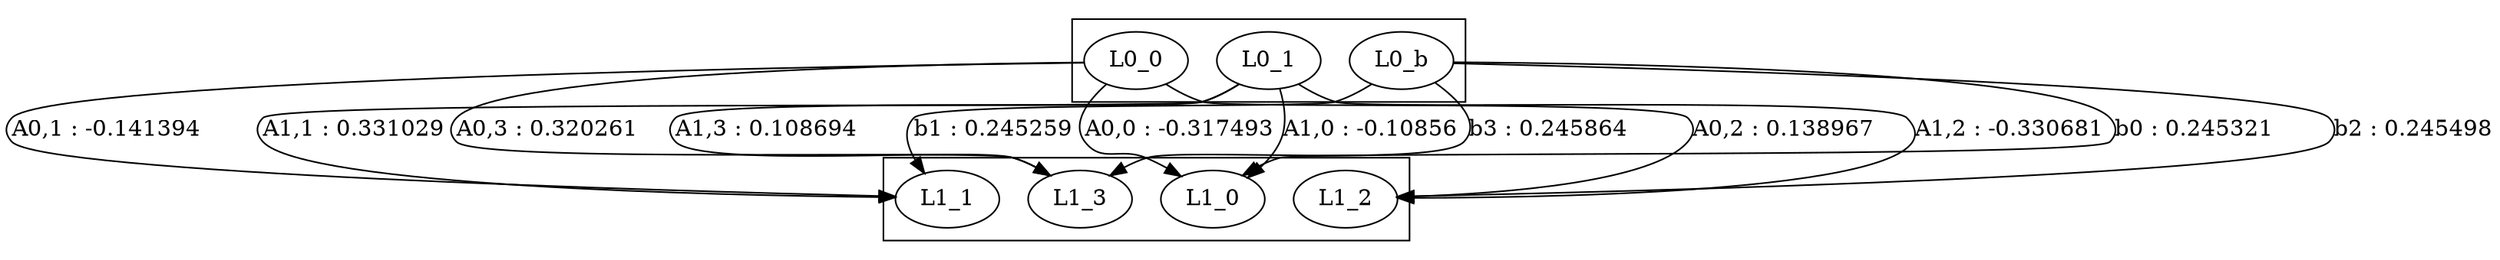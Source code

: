 digraph G {
	subgraph cluster_0 {
		L0_0;
		L0_1;
		L0_b;
	}
	subgraph cluster_1 {
		L1_0;
		L1_1;
		L1_2;
		L1_3;
	}
	L0_0->L1_0 [label = "A0,0 : -0.317493" ];
	L0_1->L1_0 [label = "A1,0 : -0.10856" ];
	L0_b->L1_0 [label = "b0 : 0.245321" ];
	L0_0->L1_1 [label = "A0,1 : -0.141394" ];
	L0_1->L1_1 [label = "A1,1 : 0.331029" ];
	L0_b->L1_1 [label = "b1 : 0.245259" ];
	L0_0->L1_2 [label = "A0,2 : 0.138967" ];
	L0_1->L1_2 [label = "A1,2 : -0.330681" ];
	L0_b->L1_2 [label = "b2 : 0.245498" ];
	L0_0->L1_3 [label = "A0,3 : 0.320261" ];
	L0_1->L1_3 [label = "A1,3 : 0.108694" ];
	L0_b->L1_3 [label = "b3 : 0.245864" ];
}

